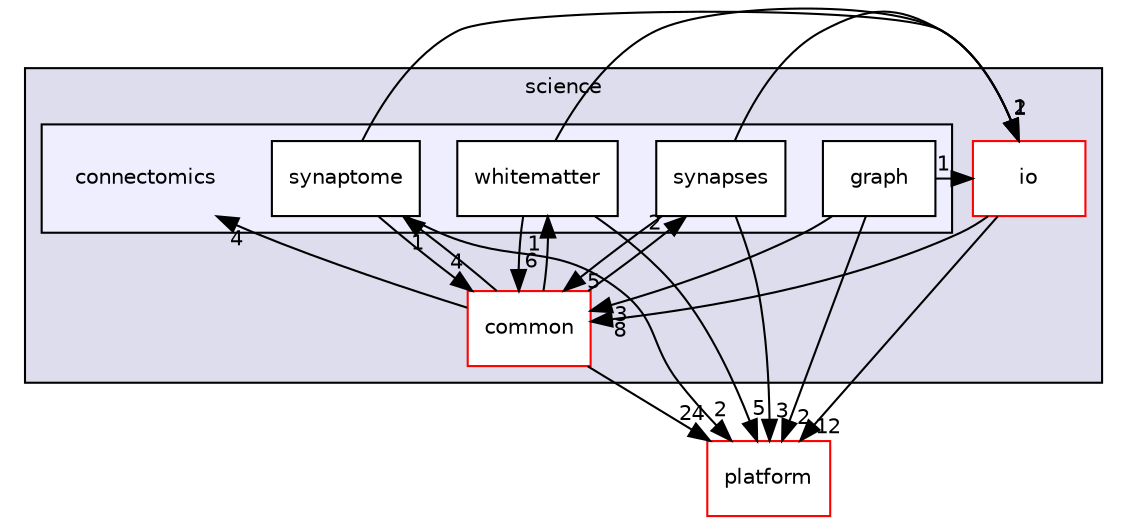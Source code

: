 digraph "bioexplorer/backend/science/connectomics" {
  compound=true
  node [ fontsize="10", fontname="Helvetica"];
  edge [ labelfontsize="10", labelfontname="Helvetica"];
  subgraph clusterdir_14d627cccd023aaf4f18eaf1359097e2 {
    graph [ bgcolor="#ddddee", pencolor="black", label="science" fontname="Helvetica", fontsize="10", URL="dir_14d627cccd023aaf4f18eaf1359097e2.html"]
  dir_5e35986c19ea419782b8bbaa2dbf7d22 [shape=box label="common" fillcolor="white" style="filled" color="red" URL="dir_5e35986c19ea419782b8bbaa2dbf7d22.html"];
  dir_250f267abadc546ecc00bd4d0ef83277 [shape=box label="io" fillcolor="white" style="filled" color="red" URL="dir_250f267abadc546ecc00bd4d0ef83277.html"];
  subgraph clusterdir_facbdce5043c3807997b3ff6b2f121e6 {
    graph [ bgcolor="#eeeeff", pencolor="black", label="" URL="dir_facbdce5043c3807997b3ff6b2f121e6.html"];
    dir_facbdce5043c3807997b3ff6b2f121e6 [shape=plaintext label="connectomics"];
  dir_cd4075b39bae32027b7671d87bfd7093 [shape=box label="graph" fillcolor="white" style="filled" URL="dir_cd4075b39bae32027b7671d87bfd7093.html"];
  dir_1d77727f2f2799a97d6ef604f4366f76 [shape=box label="synapses" fillcolor="white" style="filled" URL="dir_1d77727f2f2799a97d6ef604f4366f76.html"];
  dir_3431e7327056b56d7b842c8e073b1e23 [shape=box label="synaptome" fillcolor="white" style="filled" URL="dir_3431e7327056b56d7b842c8e073b1e23.html"];
  dir_49d94f51ac5b3c777b051c047407c3de [shape=box label="whitematter" fillcolor="white" style="filled" URL="dir_49d94f51ac5b3c777b051c047407c3de.html"];
  }
  }
  dir_c5a52a81292cf9a5167198f4f346d6d9 [shape=box label="platform" fillcolor="white" style="filled" color="red" URL="dir_c5a52a81292cf9a5167198f4f346d6d9.html"];
  dir_cd4075b39bae32027b7671d87bfd7093->dir_250f267abadc546ecc00bd4d0ef83277 [headlabel="1", labeldistance=1.5 headhref="dir_000046_000051.html"];
  dir_cd4075b39bae32027b7671d87bfd7093->dir_5e35986c19ea419782b8bbaa2dbf7d22 [headlabel="3", labeldistance=1.5 headhref="dir_000046_000043.html"];
  dir_cd4075b39bae32027b7671d87bfd7093->dir_c5a52a81292cf9a5167198f4f346d6d9 [headlabel="2", labeldistance=1.5 headhref="dir_000046_000061.html"];
  dir_250f267abadc546ecc00bd4d0ef83277->dir_5e35986c19ea419782b8bbaa2dbf7d22 [headlabel="8", labeldistance=1.5 headhref="dir_000051_000043.html"];
  dir_250f267abadc546ecc00bd4d0ef83277->dir_c5a52a81292cf9a5167198f4f346d6d9 [headlabel="12", labeldistance=1.5 headhref="dir_000051_000061.html"];
  dir_3431e7327056b56d7b842c8e073b1e23->dir_250f267abadc546ecc00bd4d0ef83277 [headlabel="1", labeldistance=1.5 headhref="dir_000048_000051.html"];
  dir_3431e7327056b56d7b842c8e073b1e23->dir_5e35986c19ea419782b8bbaa2dbf7d22 [headlabel="4", labeldistance=1.5 headhref="dir_000048_000043.html"];
  dir_3431e7327056b56d7b842c8e073b1e23->dir_c5a52a81292cf9a5167198f4f346d6d9 [headlabel="2", labeldistance=1.5 headhref="dir_000048_000061.html"];
  dir_1d77727f2f2799a97d6ef604f4366f76->dir_250f267abadc546ecc00bd4d0ef83277 [headlabel="2", labeldistance=1.5 headhref="dir_000047_000051.html"];
  dir_1d77727f2f2799a97d6ef604f4366f76->dir_5e35986c19ea419782b8bbaa2dbf7d22 [headlabel="5", labeldistance=1.5 headhref="dir_000047_000043.html"];
  dir_1d77727f2f2799a97d6ef604f4366f76->dir_c5a52a81292cf9a5167198f4f346d6d9 [headlabel="3", labeldistance=1.5 headhref="dir_000047_000061.html"];
  dir_49d94f51ac5b3c777b051c047407c3de->dir_250f267abadc546ecc00bd4d0ef83277 [headlabel="1", labeldistance=1.5 headhref="dir_000049_000051.html"];
  dir_49d94f51ac5b3c777b051c047407c3de->dir_5e35986c19ea419782b8bbaa2dbf7d22 [headlabel="6", labeldistance=1.5 headhref="dir_000049_000043.html"];
  dir_49d94f51ac5b3c777b051c047407c3de->dir_c5a52a81292cf9a5167198f4f346d6d9 [headlabel="5", labeldistance=1.5 headhref="dir_000049_000061.html"];
  dir_5e35986c19ea419782b8bbaa2dbf7d22->dir_1d77727f2f2799a97d6ef604f4366f76 [headlabel="2", labeldistance=1.5 headhref="dir_000043_000047.html"];
  dir_5e35986c19ea419782b8bbaa2dbf7d22->dir_3431e7327056b56d7b842c8e073b1e23 [headlabel="1", labeldistance=1.5 headhref="dir_000043_000048.html"];
  dir_5e35986c19ea419782b8bbaa2dbf7d22->dir_49d94f51ac5b3c777b051c047407c3de [headlabel="1", labeldistance=1.5 headhref="dir_000043_000049.html"];
  dir_5e35986c19ea419782b8bbaa2dbf7d22->dir_c5a52a81292cf9a5167198f4f346d6d9 [headlabel="24", labeldistance=1.5 headhref="dir_000043_000061.html"];
  dir_5e35986c19ea419782b8bbaa2dbf7d22->dir_facbdce5043c3807997b3ff6b2f121e6 [headlabel="4", labeldistance=1.5 headhref="dir_000043_000045.html"];
}
